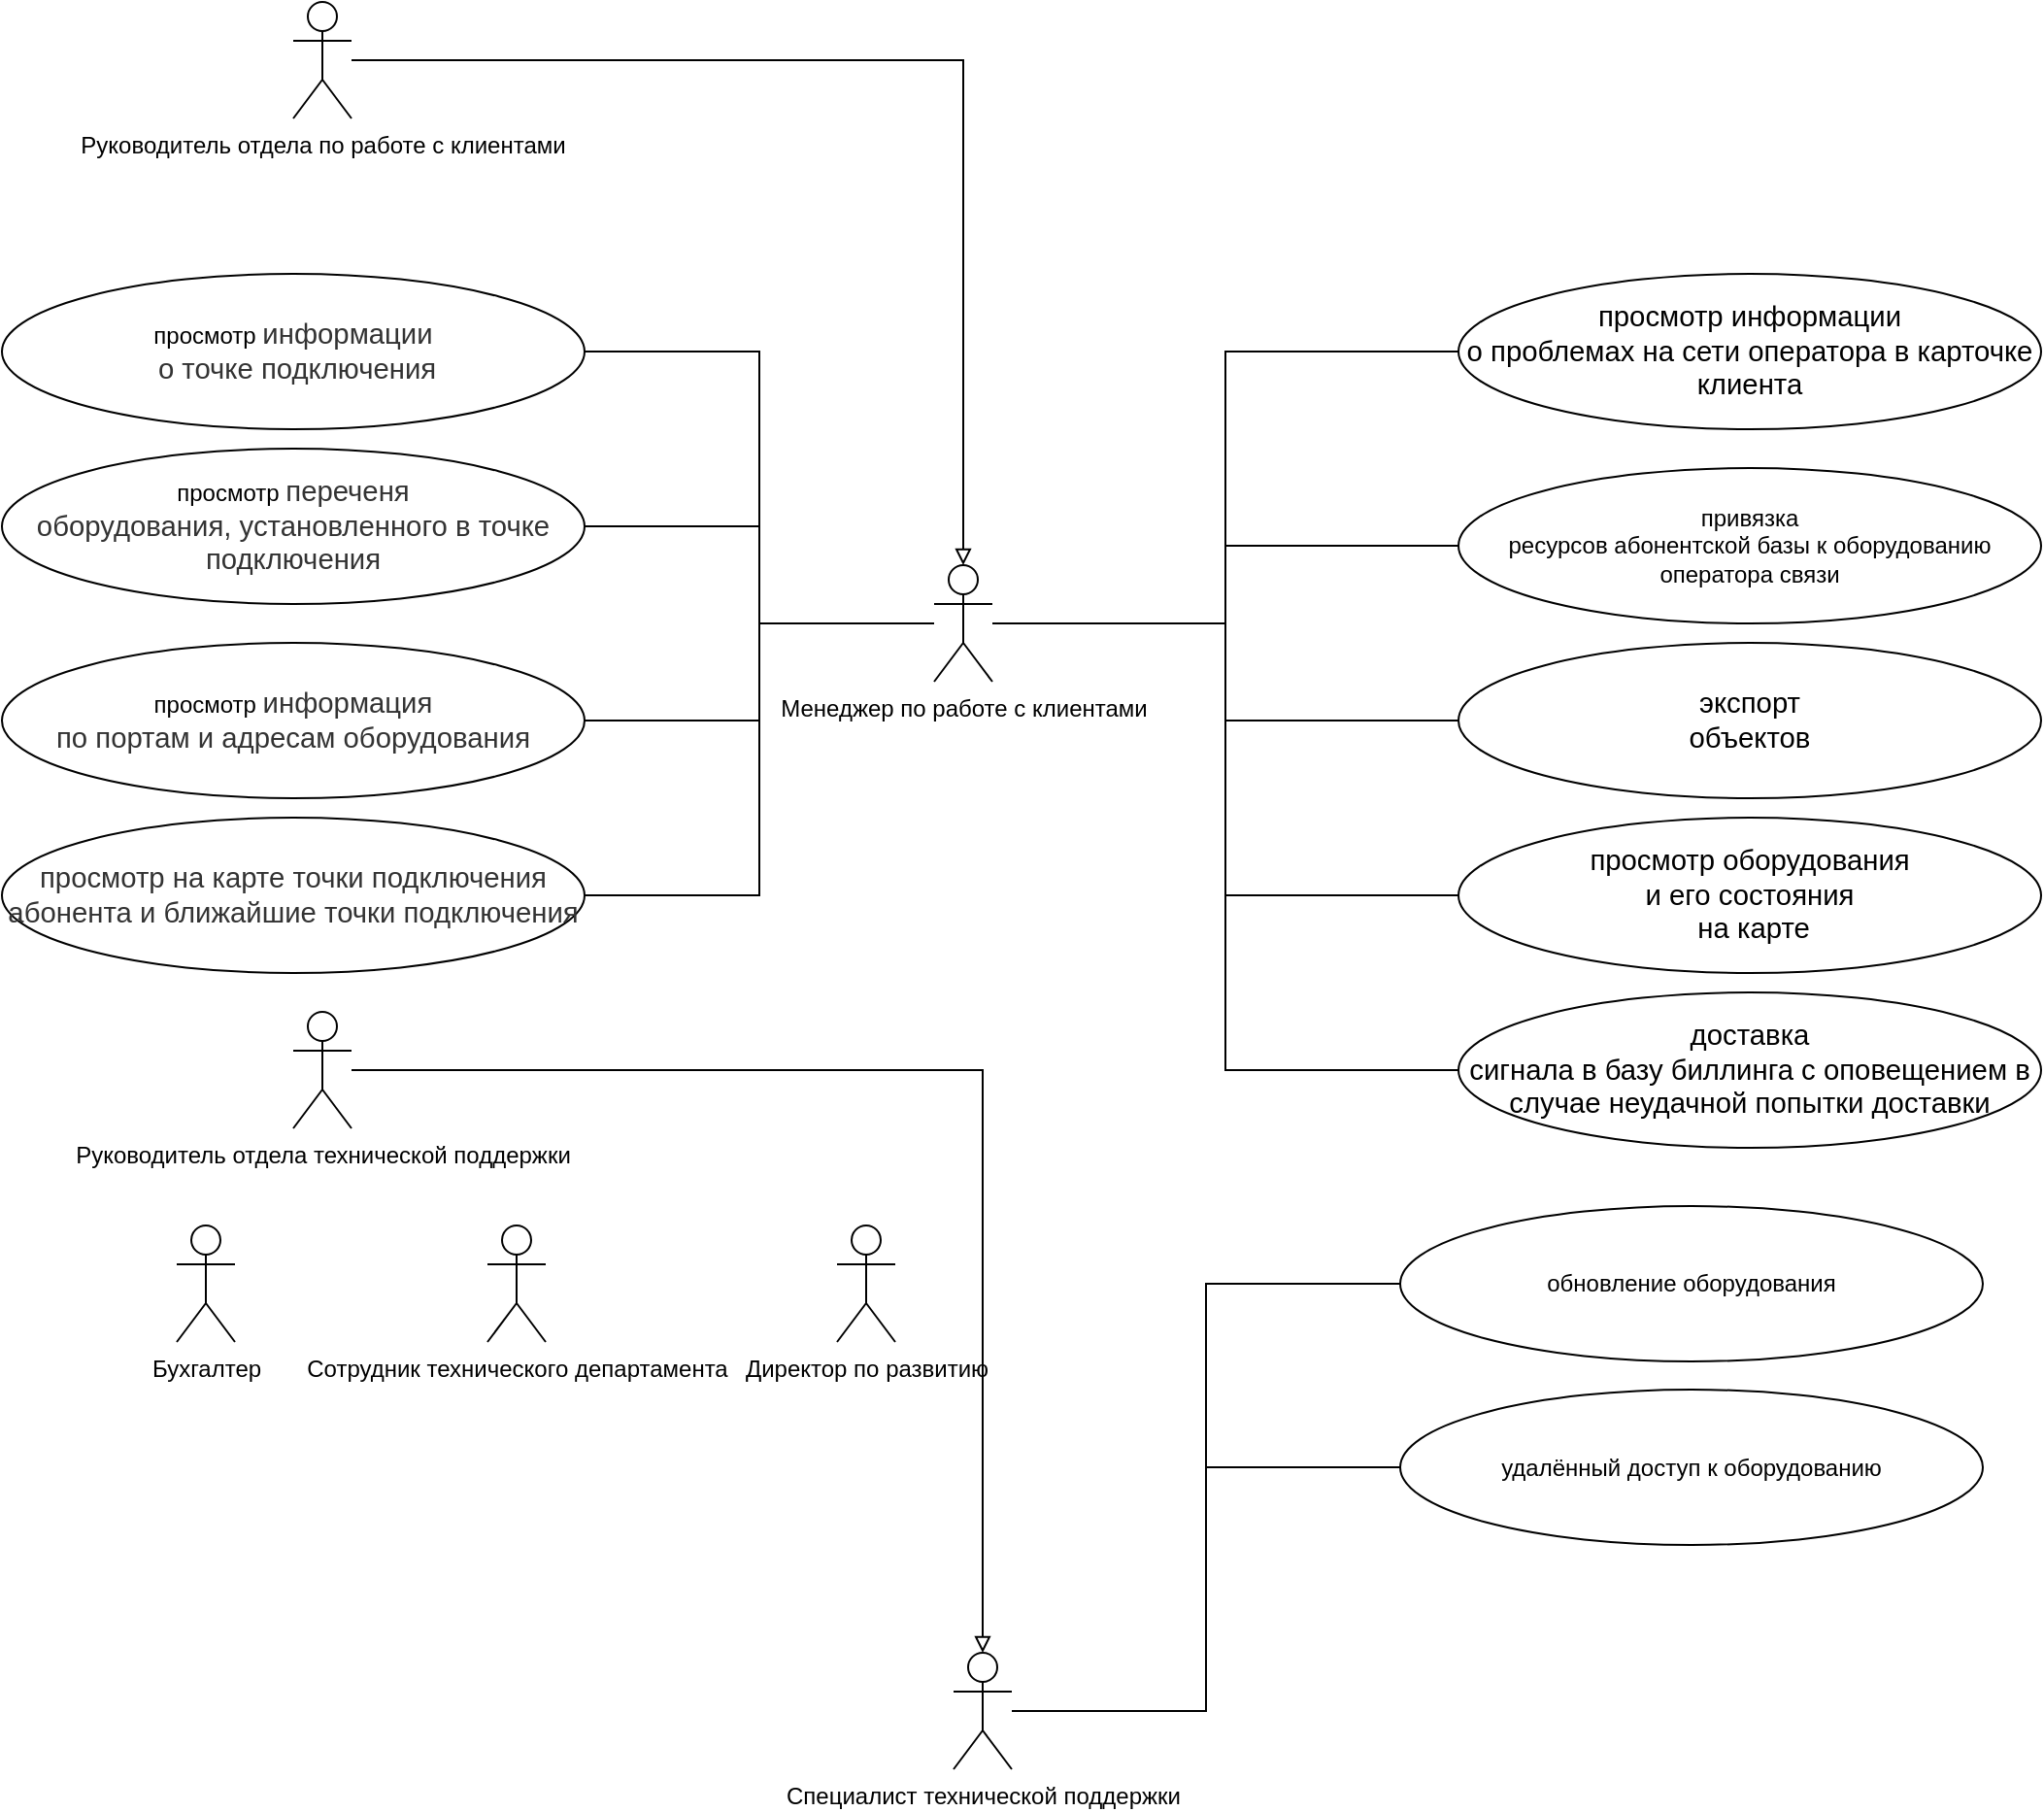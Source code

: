 <mxfile version="20.8.20" type="device"><diagram id="io8zpgfk1FJsGZ6g6Wi4" name="Страница 1"><mxGraphModel dx="4115" dy="1933" grid="1" gridSize="10" guides="1" tooltips="1" connect="1" arrows="1" fold="1" page="1" pageScale="1" pageWidth="1200" pageHeight="1920" math="0" shadow="0"><root><mxCell id="0"/><mxCell id="1" parent="0"/><mxCell id="k2gFcvC9fygwu9n0LNUn-7" style="edgeStyle=orthogonalEdgeStyle;rounded=0;orthogonalLoop=1;jettySize=auto;html=1;entryX=0;entryY=0.5;entryDx=0;entryDy=0;endArrow=none;endFill=0;" parent="1" source="k2gFcvC9fygwu9n0LNUn-1" target="k2gFcvC9fygwu9n0LNUn-4" edge="1"><mxGeometry relative="1" as="geometry"/></mxCell><mxCell id="k2gFcvC9fygwu9n0LNUn-9" style="edgeStyle=orthogonalEdgeStyle;rounded=0;orthogonalLoop=1;jettySize=auto;html=1;entryX=0;entryY=0.5;entryDx=0;entryDy=0;endArrow=none;endFill=0;" parent="1" source="k2gFcvC9fygwu9n0LNUn-1" target="k2gFcvC9fygwu9n0LNUn-2" edge="1"><mxGeometry relative="1" as="geometry"/></mxCell><mxCell id="k2gFcvC9fygwu9n0LNUn-10" style="edgeStyle=orthogonalEdgeStyle;rounded=0;orthogonalLoop=1;jettySize=auto;html=1;entryX=0;entryY=0.5;entryDx=0;entryDy=0;endArrow=none;endFill=0;" parent="1" source="k2gFcvC9fygwu9n0LNUn-1" target="k2gFcvC9fygwu9n0LNUn-3" edge="1"><mxGeometry relative="1" as="geometry"/></mxCell><mxCell id="k2gFcvC9fygwu9n0LNUn-11" style="edgeStyle=orthogonalEdgeStyle;rounded=0;orthogonalLoop=1;jettySize=auto;html=1;entryX=0;entryY=0.5;entryDx=0;entryDy=0;endArrow=none;endFill=0;" parent="1" source="k2gFcvC9fygwu9n0LNUn-1" target="k2gFcvC9fygwu9n0LNUn-5" edge="1"><mxGeometry relative="1" as="geometry"/></mxCell><mxCell id="k2gFcvC9fygwu9n0LNUn-14" style="edgeStyle=orthogonalEdgeStyle;rounded=0;orthogonalLoop=1;jettySize=auto;html=1;entryX=0;entryY=0.5;entryDx=0;entryDy=0;endArrow=none;endFill=0;" parent="1" source="k2gFcvC9fygwu9n0LNUn-1" target="k2gFcvC9fygwu9n0LNUn-12" edge="1"><mxGeometry relative="1" as="geometry"/></mxCell><mxCell id="ck1N9tEzW0KJOHxguihP-14" style="edgeStyle=orthogonalEdgeStyle;rounded=0;orthogonalLoop=1;jettySize=auto;html=1;entryX=1;entryY=0.5;entryDx=0;entryDy=0;endArrow=none;endFill=0;" edge="1" parent="1" source="k2gFcvC9fygwu9n0LNUn-1" target="k2gFcvC9fygwu9n0LNUn-20"><mxGeometry relative="1" as="geometry"/></mxCell><mxCell id="ck1N9tEzW0KJOHxguihP-15" style="edgeStyle=orthogonalEdgeStyle;rounded=0;orthogonalLoop=1;jettySize=auto;html=1;entryX=1;entryY=0.5;entryDx=0;entryDy=0;endArrow=none;endFill=0;" edge="1" parent="1" source="k2gFcvC9fygwu9n0LNUn-1" target="k2gFcvC9fygwu9n0LNUn-21"><mxGeometry relative="1" as="geometry"/></mxCell><mxCell id="ck1N9tEzW0KJOHxguihP-16" style="edgeStyle=orthogonalEdgeStyle;rounded=0;orthogonalLoop=1;jettySize=auto;html=1;entryX=1;entryY=0.5;entryDx=0;entryDy=0;endArrow=none;endFill=0;" edge="1" parent="1" source="k2gFcvC9fygwu9n0LNUn-1" target="k2gFcvC9fygwu9n0LNUn-22"><mxGeometry relative="1" as="geometry"/></mxCell><mxCell id="ck1N9tEzW0KJOHxguihP-17" style="edgeStyle=orthogonalEdgeStyle;rounded=0;orthogonalLoop=1;jettySize=auto;html=1;entryX=1;entryY=0.5;entryDx=0;entryDy=0;endArrow=none;endFill=0;" edge="1" parent="1" source="k2gFcvC9fygwu9n0LNUn-1" target="k2gFcvC9fygwu9n0LNUn-23"><mxGeometry relative="1" as="geometry"/></mxCell><mxCell id="k2gFcvC9fygwu9n0LNUn-1" value="&lt;div&gt;Менеджер по работе с клиентами&lt;/div&gt;" style="shape=umlActor;verticalLabelPosition=bottom;verticalAlign=top;html=1;outlineConnect=0;" parent="1" vertex="1"><mxGeometry x="550" y="390" width="30" height="60" as="geometry"/></mxCell><mxCell id="k2gFcvC9fygwu9n0LNUn-2" value="&lt;div&gt;&lt;span lang=&quot;ru&quot;&gt;привязка&lt;/span&gt;&lt;/div&gt;&lt;div&gt;&lt;span lang=&quot;ru&quot;&gt;&lt;/span&gt;&lt;/div&gt;&lt;span lang=&quot;ru&quot;&gt;ресурсов абонентской базы к оборудованию оператора связи&lt;/span&gt;" style="ellipse;whiteSpace=wrap;html=1;" parent="1" vertex="1"><mxGeometry x="820" y="340" width="300" height="80" as="geometry"/></mxCell><mxCell id="k2gFcvC9fygwu9n0LNUn-3" value="&lt;span style=&quot;font-size:11.0pt;line-height:&lt;br/&gt;115%;font-family:&amp;quot;Arial&amp;quot;,sans-serif;mso-fareast-font-family:Arial;color:black;&lt;br/&gt;mso-ansi-language:#0019;mso-fareast-language:RU;mso-bidi-language:AR-SA&quot; lang=&quot;ru&quot;&gt;экспорт&lt;br/&gt;объектов&lt;/span&gt;" style="ellipse;whiteSpace=wrap;html=1;" parent="1" vertex="1"><mxGeometry x="820" y="430" width="300" height="80" as="geometry"/></mxCell><mxCell id="k2gFcvC9fygwu9n0LNUn-4" value="&lt;div&gt;&lt;span style=&quot;font-size:11.0pt;line-height:&lt;br/&gt;115%;font-family:&amp;quot;Arial&amp;quot;,sans-serif;mso-fareast-font-family:Arial;color:black;&lt;br/&gt;mso-ansi-language:#0019;mso-fareast-language:RU;mso-bidi-language:AR-SA&quot; lang=&quot;ru&quot;&gt;просмотр оборудования&lt;br/&gt;и его состояния&lt;/span&gt;&lt;/div&gt;&lt;div&gt;&lt;span style=&quot;font-size:11.0pt;line-height:&lt;br/&gt;115%;font-family:&amp;quot;Arial&amp;quot;,sans-serif;mso-fareast-font-family:Arial;color:black;&lt;br/&gt;mso-ansi-language:#0019;mso-fareast-language:RU;mso-bidi-language:AR-SA&quot; lang=&quot;ru&quot;&gt;&amp;nbsp;на карте&lt;/span&gt;&lt;/div&gt;" style="ellipse;whiteSpace=wrap;html=1;" parent="1" vertex="1"><mxGeometry x="820" y="520" width="300" height="80" as="geometry"/></mxCell><mxCell id="k2gFcvC9fygwu9n0LNUn-5" value="&lt;span style=&quot;font-size:11.0pt;line-height:&lt;br/&gt;115%;font-family:&amp;quot;Arial&amp;quot;,sans-serif;mso-fareast-font-family:Arial;color:black;&lt;br/&gt;mso-ansi-language:#0019;mso-fareast-language:RU;mso-bidi-language:AR-SA&quot; lang=&quot;ru&quot;&gt;просмотр информации&lt;br/&gt;о проблемах на сети оператора в карточке клиента&lt;/span&gt;" style="ellipse;whiteSpace=wrap;html=1;" parent="1" vertex="1"><mxGeometry x="820" y="240" width="300" height="80" as="geometry"/></mxCell><mxCell id="k2gFcvC9fygwu9n0LNUn-12" value="&lt;span style=&quot;font-size:11.0pt;line-height:&lt;br/&gt;115%;font-family:&amp;quot;Arial&amp;quot;,sans-serif;mso-fareast-font-family:Arial;color:black;&lt;br/&gt;mso-ansi-language:#0019;mso-fareast-language:RU;mso-bidi-language:AR-SA&quot; lang=&quot;ru&quot;&gt;доставка&lt;br/&gt;сигнала в базу биллинга с оповещением в случае неудачной попытки доставки&lt;/span&gt;" style="ellipse;whiteSpace=wrap;html=1;" parent="1" vertex="1"><mxGeometry x="820" y="610" width="300" height="80" as="geometry"/></mxCell><mxCell id="k2gFcvC9fygwu9n0LNUn-17" style="edgeStyle=orthogonalEdgeStyle;rounded=0;orthogonalLoop=1;jettySize=auto;html=1;entryX=0;entryY=0.5;entryDx=0;entryDy=0;endArrow=none;endFill=0;" parent="1" source="k2gFcvC9fygwu9n0LNUn-13" target="k2gFcvC9fygwu9n0LNUn-16" edge="1"><mxGeometry relative="1" as="geometry"/></mxCell><mxCell id="k2gFcvC9fygwu9n0LNUn-19" style="edgeStyle=orthogonalEdgeStyle;rounded=0;orthogonalLoop=1;jettySize=auto;html=1;entryX=0;entryY=0.5;entryDx=0;entryDy=0;endArrow=none;endFill=0;" parent="1" source="k2gFcvC9fygwu9n0LNUn-13" target="k2gFcvC9fygwu9n0LNUn-18" edge="1"><mxGeometry relative="1" as="geometry"/></mxCell><mxCell id="k2gFcvC9fygwu9n0LNUn-13" value="Специалист технической поддержки" style="shape=umlActor;verticalLabelPosition=bottom;verticalAlign=top;html=1;outlineConnect=0;" parent="1" vertex="1"><mxGeometry x="560" y="950" width="30" height="60" as="geometry"/></mxCell><mxCell id="k2gFcvC9fygwu9n0LNUn-16" value="&lt;div&gt;обновление оборудования&lt;br&gt;&lt;/div&gt;" style="ellipse;whiteSpace=wrap;html=1;" parent="1" vertex="1"><mxGeometry x="790" y="720" width="300" height="80" as="geometry"/></mxCell><mxCell id="k2gFcvC9fygwu9n0LNUn-18" value="&lt;div&gt;удалённый доступ к оборудованию&lt;br&gt;&lt;/div&gt;" style="ellipse;whiteSpace=wrap;html=1;" parent="1" vertex="1"><mxGeometry x="790" y="814.5" width="300" height="80" as="geometry"/></mxCell><mxCell id="k2gFcvC9fygwu9n0LNUn-20" value="&lt;div&gt;просмотр &lt;span style=&quot;font-size:11.0pt;line-height:&lt;br/&gt;115%;font-family:&amp;quot;Arial&amp;quot;,sans-serif;mso-fareast-font-family:Arial;color:#333333;&lt;br/&gt;mso-ansi-language:#0019;mso-fareast-language:RU;mso-bidi-language:AR-SA&quot; lang=&quot;ru&quot;&gt;информации&lt;/span&gt;&lt;/div&gt;&lt;div&gt;&lt;span style=&quot;font-size:11.0pt;line-height:&lt;br/&gt;115%;font-family:&amp;quot;Arial&amp;quot;,sans-serif;mso-fareast-font-family:Arial;color:#333333;&lt;br/&gt;mso-ansi-language:#0019;mso-fareast-language:RU;mso-bidi-language:AR-SA&quot; lang=&quot;ru&quot;&gt;&amp;nbsp;о точке подключения&lt;/span&gt;&lt;/div&gt;" style="ellipse;whiteSpace=wrap;html=1;" parent="1" vertex="1"><mxGeometry x="70" y="240" width="300" height="80" as="geometry"/></mxCell><mxCell id="k2gFcvC9fygwu9n0LNUn-21" value="&lt;div&gt;просмотр &lt;span style=&quot;font-size:11.0pt;line-height:&lt;br/&gt;115%;font-family:&amp;quot;Arial&amp;quot;,sans-serif;mso-fareast-font-family:Arial;color:#333333;&lt;br/&gt;mso-ansi-language:#0019;mso-fareast-language:RU;mso-bidi-language:AR-SA&quot; lang=&quot;ru&quot;&gt;переченя&lt;br/&gt;оборудования, установленного в точке подключения&lt;/span&gt;&lt;/div&gt;" style="ellipse;whiteSpace=wrap;html=1;" parent="1" vertex="1"><mxGeometry x="70" y="330" width="300" height="80" as="geometry"/></mxCell><mxCell id="k2gFcvC9fygwu9n0LNUn-22" value="&lt;div&gt;просмотр &lt;span style=&quot;font-size:11.0pt;line-height:&lt;br/&gt;115%;font-family:&amp;quot;Arial&amp;quot;,sans-serif;mso-fareast-font-family:Arial;color:#333333;&lt;br/&gt;mso-ansi-language:#0019;mso-fareast-language:RU;mso-bidi-language:AR-SA&quot; lang=&quot;ru&quot;&gt;информация&lt;br/&gt;по портам и адресам оборудования&lt;/span&gt;&lt;/div&gt;" style="ellipse;whiteSpace=wrap;html=1;" parent="1" vertex="1"><mxGeometry x="70" y="430" width="300" height="80" as="geometry"/></mxCell><mxCell id="k2gFcvC9fygwu9n0LNUn-23" value="&lt;span style=&quot;font-size:11.0pt;line-height:&lt;br/&gt;115%;font-family:&amp;quot;Arial&amp;quot;,sans-serif;mso-fareast-font-family:Arial;color:#333333;&lt;br/&gt;mso-ansi-language:#0019;mso-fareast-language:RU;mso-bidi-language:AR-SA&quot; lang=&quot;ru&quot;&gt;просмотр на карте точки подключения абонента и ближайшие точки подключения&lt;/span&gt;" style="ellipse;whiteSpace=wrap;html=1;" parent="1" vertex="1"><mxGeometry x="70" y="520" width="300" height="80" as="geometry"/></mxCell><mxCell id="ck1N9tEzW0KJOHxguihP-7" style="edgeStyle=orthogonalEdgeStyle;rounded=0;orthogonalLoop=1;jettySize=auto;html=1;entryX=0.5;entryY=0;entryDx=0;entryDy=0;entryPerimeter=0;endArrow=block;endFill=0;" edge="1" parent="1" source="ck1N9tEzW0KJOHxguihP-1" target="k2gFcvC9fygwu9n0LNUn-1"><mxGeometry relative="1" as="geometry"/></mxCell><mxCell id="ck1N9tEzW0KJOHxguihP-1" value="Руководитель отдела по работе с клиентами" style="shape=umlActor;verticalLabelPosition=bottom;verticalAlign=top;html=1;outlineConnect=0;" vertex="1" parent="1"><mxGeometry x="220" y="100" width="30" height="60" as="geometry"/></mxCell><mxCell id="ck1N9tEzW0KJOHxguihP-6" style="edgeStyle=orthogonalEdgeStyle;rounded=0;orthogonalLoop=1;jettySize=auto;html=1;entryX=0.5;entryY=0;entryDx=0;entryDy=0;entryPerimeter=0;endArrow=block;endFill=0;" edge="1" parent="1" source="ck1N9tEzW0KJOHxguihP-4" target="k2gFcvC9fygwu9n0LNUn-13"><mxGeometry relative="1" as="geometry"/></mxCell><mxCell id="ck1N9tEzW0KJOHxguihP-4" value="Руководитель отдела технической поддержки" style="shape=umlActor;verticalLabelPosition=bottom;verticalAlign=top;html=1;outlineConnect=0;" vertex="1" parent="1"><mxGeometry x="220" y="620" width="30" height="60" as="geometry"/></mxCell><mxCell id="ck1N9tEzW0KJOHxguihP-8" value="Бухгалтер" style="shape=umlActor;verticalLabelPosition=bottom;verticalAlign=top;html=1;outlineConnect=0;" vertex="1" parent="1"><mxGeometry x="160" y="730" width="30" height="60" as="geometry"/></mxCell><mxCell id="ck1N9tEzW0KJOHxguihP-9" value="Директор по развитию" style="shape=umlActor;verticalLabelPosition=bottom;verticalAlign=top;html=1;outlineConnect=0;" vertex="1" parent="1"><mxGeometry x="500" y="730" width="30" height="60" as="geometry"/></mxCell><mxCell id="ck1N9tEzW0KJOHxguihP-10" value="Сотрудник технического департамента" style="shape=umlActor;verticalLabelPosition=bottom;verticalAlign=top;html=1;outlineConnect=0;" vertex="1" parent="1"><mxGeometry x="320" y="730" width="30" height="60" as="geometry"/></mxCell></root></mxGraphModel></diagram></mxfile>